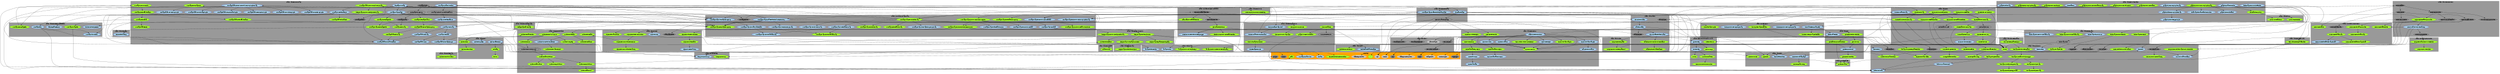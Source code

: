digraph "dot_FromArray" {	graph [		clusterrank="true"		size="31.2500,31.2500"	];		subgraph "pf" {		node [];			n67 [label="_GetGraphProperty" URL="_GetGraphProperty%2Cpf%2Cstack+%22libOPN_Overlay%22%2C1"];		n239 [label="dot_CheckResult" URL="dot_CheckResult%2Cpf%2Cstack+%22libOPN_GraphViz%22%2C1"];	}		subgraph "pc" {		node [];			n145 [label="_AddHeaderStuff" URL="_AddHeaderStuff%2Cpc%2Cstack+%22lib_Dot%22%2C1"];		n5 [label="_ResizeStackToImage" URL="_ResizeStackToImage%2Cpc%2Cstack+%22libOPN_Display%22%2C1"];		n242 [label="outline_ToXMLRecurse" URL="outline_ToXMLRecurse%2Cpc%2Cstack+%22libOPN_Outline%22%2C1"];		n268 [label="linkArray_Add" URL="linkArray_Add%2Cpc%2Cstack+%22lib_LinkArray%22%2C1"];		n261 [label="overlay_SetAndStoreFileRelative" URL="overlay_SetAndStoreFileRelative%2Cpc%2Cstack+%22libOPN_Overlay%22%2C1"];		n113 [label="_AddGraphSize" URL="_AddGraphSize%2Cpc%2Cstack+%22lib_Dot%22%2C1"];	}		subgraph "s" {		node [fillcolor="grey", style="filled", color="white"];			n7 [label="backing_Visible" URL="backing_Visible%2Cs%2CMissing%2C1"];		n6 [label="background_Colour" URL="background_Colour%2Cs%2CMissing%2C1"];		n10 [label="uOPN" URL="uOPN%2Cs%2CMissing%2C1"];		n8 [label="image_File" URL="image_File%2Cs%2CMissing%2C1"];		n123 [label="rect" URL="rect%2Cs%2CMissing%2C1"];		n252 [label="card_Margin" URL="card_Margin%2Cs%2Cstack+%22lib_View%22%2C1"];		n9 [label="resize_Style" URL="resize_Style%2Cs%2CMissing%2C1"];	}		subgraph "g" {		node [fillcolor="grey50", style="filled", color="white"];			n122 [label="rect" URL="rect%2Cg%2CMissing%2C1"];		n234 [label="uRIP" URL="uRIP%2Cg%2CMissing%2C1"];		n149 [label="menu_DataArray" URL="menu_DataArray%2Cg%2Cstack+%22model_ScriptMenu%22%2C1"];		n207 [label="card_Object" URL="card_Object%2Cg%2Cstack+%22lib_Stack%22%2C1"];		n108 [label="menu_SubStackCard" URL="menu_SubStackCard%2Cg%2Cstack+%22lib_MenuButton%22%2C1"];		n240 [label="menu_ScriptTitles" URL="menu_ScriptTitles%2Cg%2Cstack+%22lib_MenuButton%22%2C1"];		n106 [label="burnt_MenuController" URL="burnt_MenuController%2Cg%2Cstack+%22lib_MenuButton%22%2C1"];		n66 [label="overlay_Style" URL="overlay_Style%2Cg%2Cstack+%22libOPN_Overlay%22%2C1"];		n105 [label="menu_Controller" URL="menu_Controller%2Cg%2Cstack+%22lib_MenuButton%22%2C1"];		n112 [label="uOPN" URL="uOPN%2Cg%2CMissing%2C1"];		n42 [label="object_MetaDataFolder" URL="object_MetaDataFolder%2Cg%2Cstack+%22model_ObjectMetadata%22%2C1"];		n198 [label="formatted_Width" URL="formatted_Width%2Cg%2Cstack+%22lib_View%22%2C1"];		n264 [label="dgProps" URL="dgProps%2Cg%2CMissing%2C1"];		n82 [label="props" URL="props%2Cg%2CMissing%2C1"];		n12 [label="textStack_Folder" URL="textStack_Folder%2Cg%2Cstack+%22model_ObjectMetadata%22%2C1"];		n158 [label="stack_SubName" URL="stack_SubName%2Cg%2Cstack+%22lib_Common%22%2C1"];		n192 [label="stack_Name" URL="stack_Name%2Cg%2Cstack+%22lib_Common%22%2C1"];		n212 [label="overlay_Array" URL="overlay_Array%2Cg%2Cstack+%22libOPN_Overlay%22%2C1"];		n187 [label="menu_Table" URL="menu_Table%2Cg%2Cstack+%22lib_MenuButton%22%2C1"];		n245 [label="stack_Object" URL="stack_Object%2Cg%2Cstack+%22lib_Stack%22%2C1"];		n148 [label="menu_Title" URL="menu_Title%2Cg%2Cstack+%22lib_MenuButton%22%2C1"];		n197 [label="formatted_Height" URL="formatted_Height%2Cg%2Cstack+%22lib_View%22%2C1"];		n17 [label="stack_Object" URL="stack_Object%2Cg%2Cstack+%22lib_Common%22%2C1"];		n129 [label="view_Object" URL="view_Object%2Cg%2Cstack+%22lib_View%22%2C1"];		n233 [label="view_AboveTarget" URL="view_AboveTarget%2Cg%2Cstack+%22lib_View%22%2C1"];		n201 [label="view_Name" URL="view_Name%2Cg%2Cstack+%22lib_Common%22%2C1"];		n142 [label="view_Hierarchy" URL="view_Hierarchy%2Cg%2Cstack+%22lib_Common%22%2C1"];		n13 [label="mainstack_File" URL="mainstack_File%2Cg%2Cstack+%22lib_Object%22%2C1"];		n150 [label="menu_DefaultTitle" URL="menu_DefaultTitle%2Cg%2Cstack+%22lib_MenuButton%22%2C1"];		n16 [label="rugged_ID" URL="rugged_ID%2Cg%2Cstack+%22lib_Common%22%2C1"];		n111 [label="overlay_Name" URL="overlay_Name%2Cg%2Cstack+%22libOPN_Overlay%22%2C1"];		n128 [label="menu_BurntTitle" URL="menu_BurntTitle%2Cg%2Cstack+%22lib_MenuButton%22%2C1"];		n41 [label="overlay_Folder" URL="overlay_Folder%2Cg%2Cstack+%22model_OverlayArray%22%2C1"];	}		subgraph "c" {		node [fillcolor="LightBlue", style="filled", color="Blue"];			n279 [label="overlayData_SetMissingStyle" URL="overlayData_SetMissingStyle%2Cc%2Cstack+%22libOPN_Overlay%22%2C1"];		n251 [label="view_CreateHiddenStack" URL="view_CreateHiddenStack%2Cc%2Cstack+%22lib_Stack%22%2C1"];		n47 [label="linkArray_RemoveSelfLinks" URL="linkArray_RemoveSelfLinks%2Cc%2Cstack+%22lib_FedwikiGraph%22%2C1"];		n195 [label="margin_Normalize" URL="margin_Normalize%2Cc%2Cstack+%22lib_Geometry%22%2C1"];		n263 [label="stack_Create" URL="stack_Create%2Cc%2Cstack+%22lib_Stack%22%2C1"];		n81 [label="overlayArray_SetGraphProperty" URL="overlayArray_SetGraphProperty%2Cc%2Cstack+%22model_OverlayArray%22%2C1"];		n15 [label="menu_SetTitleTableArrayGlobal" URL="menu_SetTitleTableArrayGlobal%2Cc%2Cstack+%22model_ScriptMenu%22%2C1"];		n65 [label="folder_Format" URL="folder_Format%2Cc%2Cstack+%22lib_Common%22%2C1"];		n228 [label="overlayArray_SetData" URL="overlayArray_SetData%2Cc%2Cstack+%22model_OverlayArray%22%2C1"];		n216 [label="overlay_CreateDotFiles" URL="overlay_CreateDotFiles%2Cc%2Cstack+%22libOPN_Overlay%22%2C1"];		n37 [label="linkArray_DeconstructDataArray" URL="linkArray_DeconstructDataArray%2Cc%2Cstack+%22lib_LinkArray%22%2C1"];		n125 [label="rect_SetWidth" URL="rect_SetWidth%2Cc%2Cstack+%22lib_Geometry%22%2C1"];		n210 [label="menu_SearchViewHierarchy" URL="menu_SearchViewHierarchy%2Cc%2Cstack+%22lib_MenuButton%22%2C1"];		n88 [label="graph_AddToGroupStyleArray" URL="graph_AddToGroupStyleArray%2Cc%2Cstack+%22lib_FedwikiGraph%22%2C1"];		n31 [label="view_NormalizeName" URL="view_NormalizeName%2Cc%2Cstack+%22lib_Common%22%2C1"];		n277 [label="overlayData_SetGetPropStyle" URL="overlayData_SetGetPropStyle%2Cc%2Cstack+%22libOPN_Overlay%22%2C1"];		n172 [label="overlay_Files" URL="overlay_Files%2Cc%2Cstack+%22libOPN_TextStackFiles%22%2C1"];		n248 [label="dot_ConvertToInches" URL="dot_ConvertToInches%2Cc%2Cstack+%22lib_Dot%22%2C1"];		n58 [label="dot_SaveTemporaryFile" URL="dot_SaveTemporaryFile%2Cc%2Cstack+%22model_Dot%22%2C1"];		n289 [label="rect_Translate" URL="rect_Translate%2Cc%2Cstack+%22lib_Geometry%22%2C1"];		n77 [label="overlayArray_Graph" URL="overlayArray_Graph%2Cc%2Cstack+%22libOPN_Overlay%22%2C1"];		n294 [label="dot_Flatten" URL="dot_Flatten%2Cc%2Cstack+%22lib_FedwikiGraph%22%2C1"];		n230 [label="overlayData_ConstructAndSetGroupStyleArray" URL="overlayData_ConstructAndSetGroupStyleArray%2Cc%2Cstack+%22libOPN_Overlay%22%2C1"];		n68 [label="rect_SetHeight" URL="rect_SetHeight%2Cc%2Cstack+%22lib_Geometry%22%2C1"];		n164 [label="text_AddTrailing" URL="text_AddTrailing%2Cc%2Cstack+%22lib_Sitemap%22%2C1"];		n11 [label="view_CloneStack" URL="view_CloneStack%2Cc%2Cstack+%22lib_Stack%22%2C1"];		n140 [label="line_AddToIndex" URL="line_AddToIndex%2Cc%2Cstack+%22lib_Text%22%2C1"];		n127 [label="rect_SubtractMargins" URL="rect_SubtractMargins%2Cc%2Cstack+%22lib_Geometry%22%2C1"];		n280 [label="overlayData_SetSetPropStyle" URL="overlayData_SetSetPropStyle%2Cc%2Cstack+%22libOPN_Overlay%22%2C1"];		n118 [label="overlay_ShortFiles" URL="overlay_ShortFiles%2Cc%2Cstack+%22libOPN_TextStackFiles%22%2C1"];		n154 [label="osx_Notify" URL="osx_Notify%2Cc%2Cstack+%22Rescue+Livecode+World%22%2C1"];		n84 [label="dot_DeconstructPropertyArray" URL="dot_DeconstructPropertyArray%2Cc%2Cstack+%22model_Dot%22%2C1"];		n278 [label="overlayData_SetMessageStyle" URL="overlayData_SetMessageStyle%2Cc%2Cstack+%22libOPN_Overlay%22%2C1"];		n48 [label="line_Delete" URL="line_Delete%2Cc%2Cstack+%22lib_Common%22%2C1"];		n71 [label="outline_SetChildrenOffsets" URL="outline_SetChildrenOffsets%2Cc%2Cstack+%22libOPN_Outline%22%2C1"];		n237 [label="graph_LinkArray" URL="graph_LinkArray%2Cc%2Cstack+%22lib_FedwikiGraph%22%2C1"];		n176 [label="overlayArray_CreateFilesAndSetGeometry" URL="overlayArray_CreateFilesAndSetGeometry%2Cc%2Cstack+%22model_OverlayArray%22%2C1"];		n204 [label="array_AddToIndex" URL="array_AddToIndex%2Cc%2Cstack+%22lib_Array%22%2C1"];		n167 [label="rect_AddVector" URL="rect_AddVector%2Cc%2Cstack+%22lib_Geometry%22%2C1"];		n117 [label="file_ReplaceHome" URL="file_ReplaceHome%2Cc%2Cstack+%22libOPN_TextStackFiles%22%2C1"];		n229 [label="overlayArray_SetGraphPropertyArray" URL="overlayArray_SetGraphPropertyArray%2Cc%2Cstack+%22model_OverlayArray%22%2C1"];		n53 [label="hkey_Deconstruct" URL="hkey_Deconstruct%2Cc%2Cstack+%22model_Hkey%22%2C1"];		n178 [label="overlayArray_SetMainStackHash" URL="overlayArray_SetMainStackHash%2Cc%2Cstack+%22model_OverlayArray%22%2C1"];		n139 [label="dot_ConstructPropertyArray" URL="dot_ConstructPropertyArray%2Cc%2Cstack+%22model_Dot%22%2C1"];		n36 [label="overlayArray_DeconstructData" URL="overlayArray_DeconstructData%2Cc%2Cstack+%22model_OverlayArray%22%2C1"];		n227 [label="overlayArray_SetClusterArray" URL="overlayArray_SetClusterArray%2Cc%2Cstack+%22model_OverlayArray%22%2C1"];		n124 [label="rect_Normalize" URL="rect_Normalize%2Cc%2Cstack+%22lib_Geometry%22%2C1"];		n89 [label="linkarray_ExtractRandomNodes" URL="linkarray_ExtractRandomNodes%2Cc%2Cstack+%22lib_FedwikiGraph%22%2C1"];		n173 [label="overlayArray_CreateAndDisplayGraph" URL="overlayArray_CreateAndDisplayGraph%2Cc%2Cstack+%22libOPN_Display%22%2C1"];		n219 [label="overlayArray_SetGeometryArray" URL="overlayArray_SetGeometryArray%2Cc%2Cstack+%22model_OverlayArray%22%2C1"];		n194 [label="dot_NormalizeDotCommand" URL="dot_NormalizeDotCommand%2Cc%2Cstack+%22libOPN_GraphViz%22%2C1"];		n130 [label="overlayData_NormalizeName" URL="overlayData_NormalizeName%2Cc%2Cstack+%22libOPN_Overlay%22%2C1"];		n293 [label="linkArray_IdConstruct" URL="linkArray_IdConstruct%2Cc%2Cstack+%22lib_LinkArray%22%2C1"];		n69 [label="shell_BashParamEscape" URL="shell_BashParamEscape%2Cc%2Cstack+%22lib_Shell%22%2C1"];		n95 [label="overlayData_SetGraphProps" URL="overlayData_SetGraphProps%2Cc%2Cstack+%22libOPN_Overlay%22%2C1"];		n57 [label="graph_SetGroupStyleArray" URL="graph_SetGroupStyleArray%2Cc%2Cstack+%22lib_FedwikiGraph%22%2C1"];		n275 [label="overlayData_SetCommandStyle" URL="overlayData_SetCommandStyle%2Cc%2Cstack+%22libOPN_Overlay%22%2C1"];		n1 [label="git_ExecuteShell" URL="git_ExecuteShell%2Cc%2Cstack+%22lib_Git%22%2C1"];		n60 [label="file_CreateText" URL="file_CreateText%2Cc%2Cstack+%22lib_Git%22%2C1"];		n120 [label="stack_SetDimensions" URL="stack_SetDimensions%2Cc%2Cstack+%22lib_Geometry%22%2C1"];		n99 [label="overlay_SetData" URL="overlay_SetData%2Cc%2Cstack+%22libOPN_Overlay%22%2C1"];		n19 [label="text_InsertParagraph" URL="text_InsertParagraph%2Cc%2Cstack+%22lib_Text%22%2C1"];		n132 [label="dot_EscapeQuotes" URL="dot_EscapeQuotes%2Cc%2Cstack+%22libOPN_GraphViz%22%2C1"];		n177 [label="overlay_SetArray" URL="overlay_SetArray%2Cc%2Cstack+%22libOPN_Overlay%22%2C1"];		n265 [label="checkout_SetFolderAndRepotype" URL="checkout_SetFolderAndRepotype%2Cc%2Cstack+%22model_ObjectMetadata%22%2C1"];		n179 [label="overlayData_SetArray" URL="overlayData_SetArray%2Cc%2Cstack+%22libOPN_Overlay%22%2C1"];		n185 [label="array_Union" URL="array_Union%2Cc%2Cstack+%22lib_Array%22%2C1"];		n96 [label="overlayArray_SetHeaderArray" URL="overlayArray_SetHeaderArray%2Cc%2Cstack+%22model_OverlayArray%22%2C1"];		n79 [label="overlay_CreateView" URL="overlay_CreateView%2Cc%2CMissing%2C1"];		n276 [label="overlayData_SetFunctionStyle" URL="overlayData_SetFunctionStyle%2Cc%2Cstack+%22libOPN_Overlay%22%2C1"];		n153 [label="opn_Notify" URL="opn_Notify%2Cc%2Cstack+%22Rescue+Livecode+World%22%2C1"];		n46 [label="xml_TidySpace" URL="xml_TidySpace%2Cc%2Cstack+%22lib_XML%22%2C1"];		n62 [label="object_SetHierarchy" URL="object_SetHierarchy%2Cc%2Cstack+%22lib_Object%22%2C1"];		n262 [label="overlay_SetFileRelative" URL="overlay_SetFileRelative%2Cc%2Cstack+%22libOPN_Overlay%22%2C1"];		n64 [label="folder_CreateNested" URL="folder_CreateNested%2Cc%2Cstack+%22lib_Common%22%2C1"];		n116 [label="overlay_SetFileNames" URL="overlay_SetFileNames%2Cc%2Cstack+%22libOPN_Overlay%22%2C1"];		n193 [label="dot_DoImageMapShell" URL="dot_DoImageMapShell%2Cc%2Cstack+%22libOPN_GraphViz%22%2C1"];		n38 [label="graph_SetNodeLabel" URL="graph_SetNodeLabel%2Cc%2Cstack+%22lib_FedwikiGraph%22%2C1"];		n225 [label="dot_NormalizeArray" URL="dot_NormalizeArray%2Cc%2Cstack+%22lib_Dot%22%2C1"];		n4 [label="display_Image" URL="display_Image%2Cc%2Cstack+%22libOPN_Display%22%2C1"];		n169 [label="folder_AddObjectBit" URL="folder_AddObjectBit%2Cc%2Cstack+%22libOPN_TextStackFiles%22%2C1"];		n223 [label="overlayArray_DeconstructGroupStyleArray" URL="overlayArray_DeconstructGroupStyleArray%2Cc%2Cstack+%22model_OverlayArray%22%2C1"];		n98 [label="overlayArray_SetMetadataArray" URL="overlayArray_SetMetadataArray%2Cc%2Cstack+%22model_OverlayArray%22%2C1"];		n174 [label="display_Overlay" URL="display_Overlay%2Cc%2Cstack+%22libOPN_Overlay%22%2C1"];		n202 [label="xml_CreateTree" URL="xml_CreateTree%2Cc%2Cstack+%22lib_XML%22%2C1"];		n165 [label="graph_SetNodeTypeStyle" URL="graph_SetNodeTypeStyle%2Cc%2Cstack+%22lib_FedwikiGraph%22%2C1"];		n141 [label="line_Add" URL="line_Add%2Cc%2Cstack+%22lib_Common%22%2C1"];		n214 [label="extract" URL="extract%2Cc%2CMissing%2C1"];		n100 [label="overlayData_Store" URL="overlayData_Store%2Cc%2Cstack+%22libOPN_Overlay%22%2C1"];		n283 [label="line_Insert" URL="line_Insert%2Cc%2Cstack+%22lib_Common%22%2C1"];		n273 [label="graph_CreateDotFiles" URL="graph_CreateDotFiles%2Cc%2Cstack+%22lib_FedwikiGraph%22%2C1"];		n184 [label="overlayArray_AddDefaultUnion" URL="overlayArray_AddDefaultUnion%2Cc%2Cstack+%22model_OverlayArray%22%2C1"];		n300 [label="loc_SetTranslationVector" URL="loc_SetTranslationVector%2Cc%2Cstack+%22lib_Geometry%22%2C1"];		n147 [label="overlayArray_DeconstructMetadata" URL="overlayArray_DeconstructMetadata%2Cc%2Cstack+%22model_OverlayArray%22%2C1"];		n78 [label="object_GoTo" URL="object_GoTo%2Cc%2Cstack+%22lib_Object%22%2C1"];	}		subgraph "f" {		node [fillcolor="GreenYellow", style="filled", color="Green4"];			n182 [label="outline_PathOffset" URL="outline_PathOffset%2Cf%2Cstack+%22libOPN_Outline%22%2C1"];		n134 [label="overlayArray_ConstructClusterSection" URL="overlayArray_ConstructClusterSection%2Cf%2Cstack+%22model_OverlayArray%22%2C1"];		n63 [label="library_PluginFolder" URL="library_PluginFolder%2Cf%2Cstack+%22lib_Common%22%2C1"];		n218 [label="overlayArray_GetLinkArray" URL="overlayArray_GetLinkArray%2Cf%2Cstack+%22model_OverlayArray%22%2C1"];		n298 [label="overlayArray_GetHeaderProperty" URL="overlayArray_GetHeaderProperty%2Cf%2Cstack+%22model_OverlayArray%22%2C1"];		n72 [label="outline_NextSameLevel" URL="outline_NextSameLevel%2Cf%2Cstack+%22libOPN_Outline%22%2C1"];		n171 [label="view_GetTemplateObject" URL="view_GetTemplateObject%2Cf%2Cstack+%22lib_ViewTemplate%22%2C1"];		n20 [label="text_RepeatString" URL="text_RepeatString%2Cf%2Cstack+%22lib_Text%22%2C1"];		n160 [label="outline_LinePath" URL="outline_LinePath%2Cf%2Cstack+%22libOPN_Outline%22%2C1"];		n188 [label="menu_GetTable" URL="menu_GetTable%2Cf%2Cstack+%22model_ScriptMenu%22%2C1"];		n292 [label="linkArray_ConstructDataArray" URL="linkArray_ConstructDataArray%2Cf%2Cstack+%22lib_LinkArray%22%2C1"];		n74 [label="math_IsOdd" URL="math_IsOdd%2Cf%2Cstack+%22libOPN_Data%22%2C1"];		n232 [label="xml_TreeNodeOutline" URL="xml_TreeNodeOutline%2Cf%2Cstack+%22lib_XmlExtras%22%2C1"];		n50 [label="hArray_GetUripArray" URL="hArray_GetUripArray%2Cf%2Cstack+%22lib_Common%22%2C1"];		n138 [label="graph_ConstructDotHeaderArray" URL="graph_ConstructDotHeaderArray%2Cf%2Cstack+%22lib_FedwikiGraph%22%2C1"];		n97 [label="overlayArray_GetMetadataArray" URL="overlayArray_GetMetadataArray%2Cf%2Cstack+%22model_OverlayArray%22%2C1"];		n226 [label="overlay_GetDefaultArray" URL="overlay_GetDefaultArray%2Cf%2Cstack+%22model_OverlayArray%22%2C1"];		n238 [label="fedwiki_GetBigDataFolder" URL="fedwiki_GetBigDataFolder%2Cf%2Cstack+%22libOPN_FedWiki%22%2C1"];		n181 [label="outline_GetChildren" URL="outline_GetChildren%2Cf%2Cstack+%22libOPN_Outline%22%2C1"];		n151 [label="rev_GetPluginFolder" URL="rev_GetPluginFolder%2Cf%2Cstack+%22lib_Common%22%2C1"];		n168 [label="mainstack_MetadataFolder" URL="mainstack_MetadataFolder%2Cf%2Cstack+%22model_ObjectMetadata%22%2C1"];		n25 [label="outline_ToXmlStructure" URL="outline_ToXmlStructure%2Cf%2Cstack+%22libOPN_Outline%22%2C1"];		n260 [label="hKey_Construct" URL="hKey_Construct%2Cf%2Cstack+%22model_Hkey%22%2C1"];		n256 [label="text_RepeatString" URL="text_RepeatString%2Cf%2Cstack+%22lib_Common%22%2C1"];		n157 [label="colour_RgbToHex" URL="colour_RgbToHex%2Cf%2Cstack+%22lib_Colour%22%2C1"];		n3 [label="shell_ExecuteAtRoot" URL="shell_ExecuteAtRoot%2Cf%2Cstack+%22lib_Shell%22%2C1"];		n209 [label="menu_GetTableTitles" URL="menu_GetTableTitles%2Cf%2Cstack+%22model_ScriptMenu%22%2C1"];		n162 [label="char" URL="char%2Cf%2CMissing%2C1"];		n114 [label="dot_GraphInchSize" URL="dot_GraphInchSize%2Cf%2Cstack+%22lib_Dot%22%2C1"];		n266 [label="fossil_FindCheckoutFolder" URL="fossil_FindCheckoutFolder%2Cf%2CMissing%2C1"];		n191 [label="outline_LineOffset" URL="outline_LineOffset%2Cf%2Cstack+%22lib_GraphVizTools%22%2C1"];		n258 [label="outline_ToPathIndex" URL="outline_ToPathIndex%2Cf%2Cstack+%22libOPN_Outline%22%2C1"];		n286 [label="script_MenuTitleArrayFromSuiteTitles" URL="script_MenuTitleArrayFromSuiteTitles%2Cf%2Cstack+%22lib_Common%22%2C1"];		n203 [label="graph_ConstructHeader" URL="graph_ConstructHeader%2Cf%2Cstack+%22lib_FedwikiGraph%22%2C1"];		n29 [label="hArray_GetViewTemplate" URL="hArray_GetViewTemplate%2Cf%2Cstack+%22lib_Common%22%2C1"];		n213 [label="overlay_GetArray" URL="overlay_GetArray%2Cf%2Cstack+%22libOPN_Overlay%22%2C1"];		n244 [label="menu_ConstuctMenuItemHkey" URL="menu_ConstuctMenuItemHkey%2Cf%2Cstack+%22libOPN_MVC%22%2C1"];		n103 [label="script_ConstructTemplateUrl" URL="script_ConstructTemplateUrl%2Cf%2Cstack+%22lib_Script%22%2C1"];		n34 [label="menu_GetDataArray" URL="menu_GetDataArray%2Cf%2Cstack+%22model_ScriptMenu%22%2C1"];		n54 [label="overlayData_GetGraphProperty" URL="overlayData_GetGraphProperty%2Cf%2Cstack+%22libOPN_Overlay%22%2C1"];		n272 [label="loc_TranslationVector" URL="loc_TranslationVector%2Cf%2Cstack+%22lib_Geometry%22%2C1"];		n90 [label="git_GetCheckoutFolder" URL="git_GetCheckoutFolder%2Cf%2Cstack+%22lib_Git%22%2C1"];		n221 [label="kwote" URL="kwote%2Cf%2Cstack+%22Rescue+Livecode+World%22%2C1"];		n26 [label="rect_GetFitInside" URL="rect_GetFitInside%2Cf%2Cstack+%22lib_Geometry%22%2C1"];		n146 [label="dot_HeaderFromArrays" URL="dot_HeaderFromArrays%2Cf%2Cstack+%22lib_Dot%22%2C1"];		n121 [label="loc_WithinWhichScreenRect" URL="loc_WithinWhichScreenRect%2Cf%2Cstack+%22lib_Geometry%22%2C1"];		n135 [label="dot_ConstructCluster" URL="dot_ConstructCluster%2Cf%2Cstack+%22libOPN_GraphViz%22%2C1"];		n297 [label="overlayData_Fetch" URL="overlayData_Fetch%2Cf%2Cstack+%22libOPN_Overlay%22%2C1"];		n196 [label=">" URL="%3E%2Cf%2CMissing%2C1"];		n14 [label="textStack_FindRoot" URL="textStack_FindRoot%2Cf%2Cstack+%22model_ObjectMetadata%22%2C1"];		n291 [label="folder_Above" URL="folder_Above%2Cf%2Cstack+%22Rescue+Livecode+World%22%2C1"];		n241 [label="script_ExtractMenuSuiteTitles" URL="script_ExtractMenuSuiteTitles%2Cf%2Cstack+%22model_ScriptSuite%22%2C1"];		n285 [label="script_GetSuiteTitles" URL="script_GetSuiteTitles%2Cf%2Cstack+%22model_ScriptSuite%22%2C1"];		n271 [label="text_TokenOffset" URL="text_TokenOffset%2Cf%2Cstack+%22lib_Common%22%2C1"];		n101 [label="graphViz_GetShellPath" URL="graphViz_GetShellPath%2Cf%2Cstack+%22libOPN_GraphViz%22%2C1"];		n144 [label="dot_HeaderFromArray" URL="dot_HeaderFromArray%2Cf%2Cstack+%22lib_Dot%22%2C1"];		n180 [label="outline_PathChildren" URL="outline_PathChildren%2Cf%2Cstack+%22libOPN_Outline%22%2C1"];		n253 [label="opn_Ask" URL="opn_Ask%2Cf%2Cstack+%22lib_Text%22%2C1"];		n136 [label="overlayArray_ConstructFlatSubCluster" URL="overlayArray_ConstructFlatSubCluster%2Cf%2Cstack+%22model_OverlayArray%22%2C1"];		n152 [label="rev_ApplicationFolder" URL="rev_ApplicationFolder%2Cf%2Cstack+%22lib_Common%22%2C1"];		n45 [label="xml_Nodes" URL="xml_Nodes%2Cf%2Cstack+%22lib_XML%22%2C1"];		n30 [label="hArray_GetNamedObjectType" URL="hArray_GetNamedObjectType%2Cf%2Cstack+%22lib_Common%22%2C1"];		n22 [label="hKeyArray_ConstructObjectIdArray" URL="hKeyArray_ConstructObjectIdArray%2Cf%2Cstack+%22lib_GraphVizTools%22%2C1"];		n87 [label="dot_RandomColour" URL="dot_RandomColour%2Cf%2Cstack+%22lib_FedwikiGraph%22%2C1"];		n249 [label="dot_ConstructSubgraph" URL="dot_ConstructSubgraph%2Cf%2Cstack+%22libOPN_GraphViz%22%2C1"];		n255 [label="outline_IncreaseIndent" URL="outline_IncreaseIndent%2Cf%2Cstack+%22lib_Common%22%2C1"];		n206 [label="overlay_ArrayFile" URL="overlay_ArrayFile%2Cf%2Cstack+%22libOPN_TextStackFiles%22%2C1"];		n161 [label="outline_TabLevel" URL="outline_TabLevel%2Cf%2Cstack+%22libOPN_Outline%22%2C1"];		n76 [label="hArray_GetObjectTypeData" URL="hArray_GetObjectTypeData%2Cf%2Cstack+%22lib_Common%22%2C1"];		n175 [label="dot_AllGraphStyles" URL="dot_AllGraphStyles%2Cf%2Cstack+%22model_Dot%22%2C1"];		n115 [label="dot_RectFromSize" URL="dot_RectFromSize%2Cf%2Cstack+%22lib_Dot%22%2C1"];		n267 [label="checkout_ConstructDefaultFolder" URL="checkout_ConstructDefaultFolder%2Cf%2Cstack+%22model_ObjectMetadata%22%2C1"];		n243 [label="menu_GetGlobalArray" URL="menu_GetGlobalArray%2Cf%2Cstack+%22model_ScriptMenu%22%2C1"];		n104 [label="library_ScriptTemplateFolder" URL="library_ScriptTemplateFolder%2Cf%2Cstack+%22lib_Common%22%2C1"];		n39 [label="object_IndexFromOutline" URL="object_IndexFromOutline%2Cf%2Cstack+%22lib_Object%22%2C1"];		n51 [label="hArray_GetObjectArray" URL="hArray_GetObjectArray%2Cf%2Cstack+%22lib_Common%22%2C1"];		n287 [label="dot_FromArray" URL="dot_FromArray%2Cf%2Cstack+%22lib_Dot%22%2C1"];		n200 [label="menu_TitleFromViewName" URL="menu_TitleFromViewName%2Cf%2Cstack+%22lib_Common%22%2C1"];		n224 [label="overlayArray_FromLinkArray" URL="overlayArray_FromLinkArray%2Cf%2Cstack+%22model_OverlayArray%22%2C1"];		n143 [label="view_ConstructHierarchy" URL="view_ConstructHierarchy%2Cf%2Cstack+%22lib_Common%22%2C1"];		n102 [label="pref_GetValue" URL="pref_GetValue%2Cf%2Cstack+%22model_Prefs%22%2C1"];		n33 [label="kwote" URL="kwote%2Cf%2Cstack+%22lib_XML%22%2C1"];		n281 [label="overlay_GetDefaultName" URL="overlay_GetDefaultName%2Cf%2Cstack+%22libOPN_Overlay%22%2C1"];		n93 [label="graph_ConstructDefSection" URL="graph_ConstructDefSection%2Cf%2Cstack+%22lib_FedwikiGraph%22%2C1"];		n222 [label="version_IsEarlier" URL="version_IsEarlier%2Cf%2Cstack+%22Rescue+Livecode+World%22%2C1"];		n43 [label="outline_Simplify" URL="outline_Simplify%2Cf%2Cstack+%22libOPN_Outline%22%2C1"];		n27 [label="rect_GetCentre" URL="rect_GetCentre%2Cf%2Cstack+%22lib_Geometry%22%2C1"];		n199 [label="rect_LocWidthHeight" URL="rect_LocWidthHeight%2Cf%2Cstack+%22lib_Geometry%22%2C1"];		n119 [label="overlayData_ListNames" URL="overlayData_ListNames%2Cf%2Cstack+%22libOPN_Overlay%22%2C1"];		n250 [label="outline_AddPath" URL="outline_AddPath%2Cf%2Cstack+%22libOPN_Outline%22%2C1"];		n155 [label="text_Merge" URL="text_Merge%2Cf%2Cstack+%22Rescue+Livecode+World%22%2C1"];		n85 [label="kwote" URL="kwote%2Cf%2Cstack+%22lib_Common%22%2C1"];		n21 [label="overlayArray_DotNestedObjectClusters" URL="overlayArray_DotNestedObjectClusters%2Cf%2Cstack+%22model_OverlayArray%22%2C1"];		n49 [label="linkArray_IsNested" URL="linkArray_IsNested%2Cf%2Cstack+%22lib_LinkArray%22%2C1"];		n296 [label="dot_DefSectionFromArray" URL="dot_DefSectionFromArray%2Cf%2Cstack+%22lib_Dot%22%2C1"];		n70 [label="text_IsQuoted" URL="text_IsQuoted%2Cf%2Cstack+%22lib_Text%22%2C1"];		n236 [label="overlay_ConstructFile" URL="overlay_ConstructFile%2Cf%2Cstack+%22libOPN_Overlay%22%2C1"];		n205 [label="graph_ConstructCluster" URL="graph_ConstructCluster%2Cf%2Cstack+%22lib_FedwikiGraph%22%2C1"];		n83 [label="dot_ConstructHeaderBase" URL="dot_ConstructHeaderBase%2Cf%2Cstack+%22lib_Dot%22%2C1"];		n166 [label="rect_TranslateByVector" URL="rect_TranslateByVector%2Cf%2Cstack+%22lib_Geometry%22%2C1"];		n215 [label="imagemap_ParseMap" URL="imagemap_ParseMap%2Cf%2Cstack+%22libOPN_ImageMap%22%2C1"];		n110 [label="hKeyArray_ConstructObjectIDArray" URL="hKeyArray_ConstructObjectIDArray%2Cf%2Cstack+%22libOPN_Overlay%22%2C1"];		n290 [label="stack_ClonedStackNames" URL="stack_ClonedStackNames%2Cf%2Cstack+%22lib_Stack%22%2C1"];		n246 [label="object_ExtractStack" URL="object_ExtractStack%2Cf%2Cstack+%22lib_Object%22%2C1"];		n52 [label="hKeyArray_NodeIdsInObject" URL="hKeyArray_NodeIdsInObject%2Cf%2Cstack+%22lib_HkeyArray%22%2C1"];		n282 [label="overlay_GetData" URL="overlay_GetData%2Cf%2Cstack+%22libOPN_Overlay%22%2C1"];		n270 [label="overlayData_GetDefaultName" URL="overlayData_GetDefaultName%2Cf%2Cstack+%22libOPN_Overlay%22%2C1"];		n40 [label="object_FromOutlineLineNum" URL="object_FromOutlineLineNum%2Cf%2Cstack+%22lib_Object%22%2C1"];		n35 [label="menu_GetTitleTableArrayGlobal" URL="menu_GetTitleTableArrayGlobal%2Cf%2Cstack+%22model_ScriptMenu%22%2C1"];		n220 [label="script_GetTemplate" URL="script_GetTemplate%2Cf%2Cstack+%22lib_Script%22%2C1"];		n183 [label="outline_TopChildren" URL="outline_TopChildren%2Cf%2Cstack+%22libOPN_Outline%22%2C1"];		n137 [label="dot_ConstructDefaultDefLine" URL="dot_ConstructDefaultDefLine%2Cf%2Cstack+%22lib_Dot%22%2C1"];		n299 [label="graph_GetGroupStyleArray" URL="graph_GetGroupStyleArray%2Cf%2Cstack+%22lib_FedwikiGraph%22%2C1"];		n73 [label="hKeyArray_SubGraphContents" URL="hKeyArray_SubGraphContents%2Cf%2Cstack+%22lib_GraphVizTools%22%2C1"];		n235 [label="overlay_GetCmapFile" URL="overlay_GetCmapFile%2Cf%2Cstack+%22libOPN_TextStackFiles%22%2C1"];		n170 [label="dot_BboxSize" URL="dot_BboxSize%2Cf%2Cstack+%22lib_Dot%22%2C1"];		n23 [label="hKeyArray_XmlToClusters" URL="hKeyArray_XmlToClusters%2Cf%2Cstack+%22lib_GraphVizTools%22%2C1"];		n80 [label="overlay_GetImageFile" URL="overlay_GetImageFile%2Cf%2Cstack+%22libOPN_Overlay%22%2C1"];		n189 [label="hKeyArray_ReplaceOpeningTag" URL="hKeyArray_ReplaceOpeningTag%2Cf%2Cstack+%22lib_GraphVizTools%22%2C1"];		n109 [label="overlayData_ConstructClusterArray" URL="overlayData_ConstructClusterArray%2Cf%2Cstack+%22libOPN_Overlay%22%2C1"];		n254 [label="stack_ConstructNewCloneName" URL="stack_ConstructNewCloneName%2Cf%2Cstack+%22lib_Stack%22%2C1"];		n131 [label="dot_SubGraphContents" URL="dot_SubGraphContents%2Cf%2Cstack+%22libOPN_GraphViz%22%2C1"];		n159 [label="object_FromOutlineHierarchy" URL="object_FromOutlineHierarchy%2Cf%2Cstack+%22lib_Object%22%2C1"];		n75 [label="hArray_GetObjectTypeArray" URL="hArray_GetObjectTypeArray%2Cf%2Cstack+%22lib_Common%22%2C1"];		n217 [label="overlay_GetCmapText" URL="overlay_GetCmapText%2Cf%2Cstack+%22libOPN_Overlay%22%2C1"];		n107 [label="menu_GetDefaultController" URL="menu_GetDefaultController%2Cf%2Cstack+%22lib_MenuButton%22%2C1"];		n284 [label="outline_LineParent" URL="outline_LineParent%2Cf%2Cstack+%22libOPN_Outline%22%2C1"];		n94 [label="dot_ConstructDefSection" URL="dot_ConstructDefSection%2Cf%2Cstack+%22lib_Dot%22%2C1"];		n126 [label="rect_SubtractMargin" URL="rect_SubtractMargin%2Cf%2Cstack+%22lib_Geometry%22%2C1"];		n211 [label="linkArray_DotNodeLinks" URL="linkArray_DotNodeLinks%2Cf%2Cstack+%22lib_LinkArray%22%2C1"];		n269 [label="array_ConstructSimpleKeys" URL="array_ConstructSimpleKeys%2Cf%2Cstack+%22lib_Array%22%2C1"];		n186 [label="dot_StyleArrayToParams" URL="dot_StyleArrayToParams%2Cf%2Cstack+%22model_Dot%22%2C1"];		n32 [label="xml_Tag" URL="xml_Tag%2Cf%2Cstack+%22lib_XML%22%2C1"];		n56 [label="overlayData_GetArray" URL="overlayData_GetArray%2Cf%2Cstack+%22libOPN_Overlay%22%2C1"];		n274 [label="dot_TextFromSections" URL="dot_TextFromSections%2Cf%2Cstack+%22lib_Dot%22%2C1"];		n92 [label="git_Version" URL="git_Version%2Cf%2Cstack+%22lib_Git%22%2C1"];		n24 [label="object_OutlineFromIndex" URL="object_OutlineFromIndex%2Cf%2Cstack+%22lib_Object%22%2C1"];		n44 [label="outline_ToXML" URL="outline_ToXML%2Cf%2Cstack+%22libOPN_Outline%22%2C1"];		n257 [label="library_ArrayFolder" URL="library_ArrayFolder%2Cf%2Cstack+%22lib_Common%22%2C1"];		n156 [label="colour_GetRandom" URL="colour_GetRandom%2Cf%2Cstack+%22lib_Colour%22%2C1"];		n2 [label="git_GetRootFolder" URL="git_GetRootFolder%2Cf%2Cstack+%22lib_Git%22%2C1"];		n59 [label="dot_NewTemporaryFilePath" URL="dot_NewTemporaryFilePath%2Cf%2Cstack+%22model_Dot%22%2C1"];		n61 [label="object_OutlinePath" URL="object_OutlinePath%2Cf%2Cstack+%22lib_Object%22%2C1"];		n208 [label="menu_GetGlobalController" URL="menu_GetGlobalController%2Cf%2Cstack+%22model_ScriptMenu%22%2C1"];		n288 [label="overlay_GetGraphValue" URL="overlay_GetGraphValue%2Cf%2Cstack+%22libOPN_Overlay%22%2C1"];		n86 [label="graph_ConstructGroupStyleArray" URL="graph_ConstructGroupStyleArray%2Cf%2Cstack+%22lib_FedwikiGraph%22%2C1"];		n163 [label="overlayArray_GetImageFile" URL="overlayArray_GetImageFile%2Cf%2Cstack+%22libOPN_Overlay%22%2C1"];		n18 [label="object_ExtractStack" URL="object_ExtractStack%2Cf%2Cstack+%22lib_Common%22%2C1"];		n133 [label="dot_ConstructHeader" URL="dot_ConstructHeader%2Cf%2Cstack+%22lib_Dot%22%2C1"];		n295 [label="array_ConstructReverseDictionary" URL="array_ConstructReverseDictionary%2Cf%2Cstack+%22lib_Array%22%2C1"];		n190 [label="outline_DecreaseIndent" URL="outline_DecreaseIndent%2Cf%2Cstack+%22lib_Common%22%2C1"];		n259 [label="_convertVersionToNumber" URL="_convertVersionToNumber%2Cf%2Cstack+%22Rescue+Livecode+World%22%2C1"];		n231 [label="xml_NodeOutline" URL="xml_NodeOutline%2Cf%2Cstack+%22lib_XML%22%2C1"];		n28 [label="rect_SetCentre" URL="rect_SetCentre%2Cf%2Cstack+%22lib_Geometry%22%2C1"];		n247 [label="dot_UnFlatten" URL="dot_UnFlatten%2Cf%2Cstack+%22libOPN_GraphViz%22%2C1"];		n55 [label="overlayArray_GetGraphProperty" URL="overlayArray_GetGraphProperty%2Cf%2Cstack+%22model_OverlayArray%22%2C1"];		n91 [label="git_PathToCommandLine" URL="git_PathToCommandLine%2Cf%2Cstack+%22lib_Git%22%2C1"];	}		subgraph cluster1 {			label="Missing";			style=filled;			color=red;			fillcolor=orange;					n7; n122; n234; n162; n266; n112; n196; n264; n82; n6; n10; n8; n79; n123; n214; n9	}	subgraph cluster2 {			label="stack \"lib_Array\"";			style=filled;			color=grey60;			fillcolor=grey60;					n204; n185; n269; n295	}	subgraph cluster3 {			label="stack \"lib_Colour\"";			style=filled;			color=grey60;			fillcolor=grey60;					n157; n156	}	subgraph cluster4 {			label="stack \"lib_Common\"";			style=filled;			color=grey60;			fillcolor=grey60;					n63; n65; n50; n151; n31; n256; n286; n29; n48; n271; n152; n30; n255; n158; n76; n192; n104; n51; n200; n143; n85; n17; n64; n75; n201; n142; n257; n18; n190; n141; n16; n283	}	subgraph cluster5 {			label="stack \"lib_Dot\"";			style=filled;			color=grey60;			fillcolor=grey60;					n145; n248; n114; n146; n144; n115; n287; n113; n296; n83; n137; n170; n94; n225; n274; n133	}	subgraph cluster6 {			label="stack \"lib_FedwikiGraph\"";			style=filled;			color=grey60;			fillcolor=grey60;					n47; n138; n88; n294; n203; n237; n89; n87; n57; n93; n205; n299; n38; n86; n165; n273	}	subgraph cluster7 {			label="stack \"lib_Geometry\"";			style=filled;			color=grey60;			fillcolor=grey60;					n195; n125; n289; n68; n127; n272; n26; n121; n167; n124; n27; n199; n120; n166; n126; n28; n300	}	subgraph cluster8 {			label="stack \"lib_Git\"";			style=filled;			color=grey60;			fillcolor=grey60;					n90; n1; n60; n92; n2; n91	}	subgraph cluster9 {			label="stack \"lib_GraphVizTools\"";			style=filled;			color=grey60;			fillcolor=grey60;					n191; n22; n73; n23; n189	}	subgraph cluster10 {			label="stack \"lib_HkeyArray\"";			style=filled;			color=grey60;			fillcolor=grey60;					n52	}	subgraph cluster11 {			label="stack \"lib_LinkArray\"";			style=filled;			color=grey60;			fillcolor=grey60;					n292; n37; n268; n293; n49; n211	}	subgraph cluster12 {			label="stack \"lib_MenuButton\"";			style=filled;			color=grey60;			fillcolor=grey60;					n108; n240; n106; n210; n105; n187; n148; n107; n150; n128	}	subgraph cluster13 {			label="stack \"lib_Object\"";			style=filled;			color=grey60;			fillcolor=grey60;					n39; n246; n40; n62; n159; n13; n24; n61; n78	}	subgraph cluster14 {			label="stack \"lib_Script\"";			style=filled;			color=grey60;			fillcolor=grey60;					n103; n220	}	subgraph cluster15 {			label="stack \"lib_Shell\"";			style=filled;			color=grey60;			fillcolor=grey60;					n3; n69	}	subgraph cluster16 {			label="stack \"lib_Sitemap\"";			style=filled;			color=grey60;			fillcolor=grey60;					n164	}	subgraph cluster17 {			label="stack \"lib_Stack\"";			style=filled;			color=grey60;			fillcolor=grey60;					n251; n207; n263; n11; n245; n290; n254	}	subgraph cluster18 {			label="stack \"lib_Text\"";			style=filled;			color=grey60;			fillcolor=grey60;					n20; n140; n253; n19; n70	}	subgraph cluster19 {			label="stack \"lib_View\"";			style=filled;			color=grey60;			fillcolor=grey60;					n198; n197; n129; n252; n233	}	subgraph cluster20 {			label="stack \"lib_ViewTemplate\"";			style=filled;			color=grey60;			fillcolor=grey60;					n171	}	subgraph cluster21 {			label="stack \"lib_XML\"";			style=filled;			color=grey60;			fillcolor=grey60;					n45; n33; n46; n32; n231; n202	}	subgraph cluster22 {			label="stack \"lib_XmlExtras\"";			style=filled;			color=grey60;			fillcolor=grey60;					n232	}	subgraph cluster23 {			label="stack \"libOPN_Data\"";			style=filled;			color=grey60;			fillcolor=grey60;					n74	}	subgraph cluster24 {			label="stack \"libOPN_Display\"";			style=filled;			color=grey60;			fillcolor=grey60;					n5; n173; n4	}	subgraph cluster25 {			label="stack \"libOPN_FedWiki\"";			style=filled;			color=grey60;			fillcolor=grey60;					n238	}	subgraph cluster26 {			label="stack \"libOPN_GraphViz\"";			style=filled;			color=grey60;			fillcolor=grey60;					n135; n101; n194; n249; n132; n131; n193; n239; n247	}	subgraph cluster27 {			label="stack \"libOPN_ImageMap\"";			style=filled;			color=grey60;			fillcolor=grey60;					n215	}	subgraph cluster28 {			label="stack \"libOPN_MVC\"";			style=filled;			color=grey60;			fillcolor=grey60;					n244	}	subgraph cluster29 {			label="stack \"libOPN_Outline\"";			style=filled;			color=grey60;			fillcolor=grey60;					n182; n72; n160; n181; n25; n242; n258; n71; n180; n161; n43; n250; n183; n284; n44	}	subgraph cluster30 {			label="stack \"libOPN_Overlay\"";			style=filled;			color=grey60;			fillcolor=grey60;					n279; n216; n277; n66; n77; n230; n213; n54; n280; n278; n297; n261; n130; n67; n95; n212; n281; n275; n119; n99; n236; n177; n110; n179; n282; n270; n276; n262; n80; n109; n217; n116; n56; n288; n163; n174; n111; n100	}	subgraph cluster31 {			label="stack \"libOPN_TextStackFiles\"";			style=filled;			color=grey60;			fillcolor=grey60;					n172; n118; n117; n206; n235; n169	}	subgraph cluster32 {			label="stack \"model_Dot\"";			style=filled;			color=grey60;			fillcolor=grey60;					n58; n84; n139; n175; n186; n59	}	subgraph cluster33 {			label="stack \"model_Hkey\"";			style=filled;			color=grey60;			fillcolor=grey60;					n260; n53	}	subgraph cluster34 {			label="stack \"model_ObjectMetadata\"";			style=filled;			color=grey60;			fillcolor=grey60;					n168; n42; n14; n12; n267; n265	}	subgraph cluster35 {			label="stack \"model_OverlayArray\"";			style=filled;			color=grey60;			fillcolor=grey60;					n134; n218; n298; n81; n228; n97; n226; n176; n229; n178; n36; n227; n136; n219; n224; n21; n96; n223; n98; n55; n184; n41; n147	}	subgraph cluster36 {			label="stack \"model_Prefs\"";			style=filled;			color=grey60;			fillcolor=grey60;					n102	}	subgraph cluster37 {			label="stack \"model_ScriptMenu\"";			style=filled;			color=grey60;			fillcolor=grey60;					n149; n15; n188; n209; n34; n243; n35; n208	}	subgraph cluster38 {			label="stack \"model_ScriptSuite\"";			style=filled;			color=grey60;			fillcolor=grey60;					n241; n285	}	subgraph cluster39 {			label="stack \"Rescue Livecode World\"";			style=filled;			color=grey60;			fillcolor=grey60;					n221; n154; n291; n222; n155; n153; n259	}		n222 -> n259;	n22 -> n53;	n207 -> n271;	n133 -> n83;	n133 -> n84;	n133 -> n85;	n96 -> n97;	n96 -> n98;	n15 -> n16;	n39 -> n40;	n288 -> n54;	n181 -> n191;	n181 -> n161;	n52 -> n53;	n128 -> n129;	n242 -> n180;	n242 -> n242;	n242 -> n202;	n250 -> n283;	n250 -> n284;	n250 -> n71;	n19 -> n20;	n203 -> n133;	n149 -> n34;	n238 -> n257;	n238 -> n102;	n75 -> n76;	n108 -> n158;	n111 -> n112;	n270 -> n55;	n60 -> n291;	n120 -> n121;	n120 -> n122;	n120 -> n123;	n120 -> n27;	n120 -> n124;	n120 -> n68;	n120 -> n125;	n120 -> n126;	n120 -> n127;	n92 -> n1;	n11 -> n263;	n21 -> n22;	n21 -> n23;	n21 -> n24;	n21 -> n25;	n168 -> n169;	n35 -> n16;	n171 -> n29;	n171 -> n31;	n40 -> n159;	n40 -> n160;	n56 -> n130;	n115 -> n170;	n115 -> n122;	n115 -> n171;	n210 -> n141;	n210 -> n209;	n210 -> n240;	n210 -> n142;	n87 -> n156;	n87 -> n157;	n71 -> n72;	n68 -> n27;	n293 -> n268;	n151 -> n152;	n29 -> n30;	n29 -> n31;	n254 -> n290;	n25 -> n43;	n25 -> n44;	n25 -> n45;	n25 -> n46;	n179 -> n130;	n230 -> n53;	n230 -> n275;	n230 -> n276;	n230 -> n277;	n230 -> n278;	n230 -> n279;	n230 -> n280;	n3 -> n65;	n274 -> n85;	n274 -> n255;	n274 -> n19;	n64 -> n65;	n241 -> n285;	n241 -> n286;	n125 -> n27;	n146 -> n85;	n194 -> n66;	n44 -> n242;	n105 -> n106;	n105 -> n107;	n105 -> n108;	n261 -> n262;	n261 -> n55;	n261 -> n81;	n186 -> n85;	n287 -> n296;	n287 -> n144;	n287 -> n134;	n287 -> n298;	n83 -> n84;	n83 -> n85;	n12 -> n13;	n12 -> n14;	n129 -> n233;	n142 -> n143;	n202 -> n32;	n239 -> n153;	n32 -> n33;	n235 -> n236;	n109 -> n110;	n110 -> n204;	n110 -> n53;	n245 -> n246;	n154 -> n221;	n154 -> n222;	n93 -> n94;	n249 -> n131;	n206 -> n65;	n36 -> n37;	n101 -> n102;	n265 -> n266;	n265 -> n90;	n131 -> n132;	n131 -> n85;	n211 -> n85;	n114 -> n248;	n294 -> n247;	n255 -> n190;	n255 -> n256;	n150 -> n200;	n150 -> n201;	n28 -> n272;	n28 -> n27;	n28 -> n166;	n24 -> n61;	n24 -> n250;	n161 -> n162;	n178 -> n97;	n178 -> n98;	n231 -> n232;	n47 -> n48;	n47 -> n49;	n2 -> n102;	n282 -> n206;	n282 -> n297;	n135 -> n249;	n67 -> n212;	n67 -> n41;	n67 -> n288;	n67 -> n111;	n67 -> n55;	n240 -> n241;	n251 -> n252;	n251 -> n253;	n251 -> n220;	n251 -> n254;	n224 -> n225;	n224 -> n226;	n224 -> n184;	n224 -> n227;	n224 -> n228;	n224 -> n229;	n224 -> n96;	n224 -> n230;	n224 -> n109;	n174 -> n244;	n174 -> n116;	n174 -> n77;	n174 -> n81;	n174 -> n130;	n43 -> n269;	n187 -> n105;	n187 -> n188;	n187 -> n148;	n50 -> n51;	n63 -> n64;	n63 -> n65;	n205 -> n21;	n228 -> n292;	n228 -> n293;	n193 -> n194;	n77 -> n4;	n77 -> n78;	n77 -> n79;	n77 -> n80;	n77 -> n55;	n77 -> n81;	n77 -> n82;	n244 -> n260;	n244 -> n187;	n86 -> n87;	n86 -> n88;	n86 -> n38;	n86 -> n89;	n90 -> n91;	n90 -> n92;	n17 -> n18;	n166 -> n167;	n220 -> n103;	n173 -> n174;	n173 -> n175;	n173 -> n176;	n173 -> n55;	n173 -> n81;	n54 -> n55;	n54 -> n56;	n212 -> n213;	n58 -> n59;	n58 -> n60;	n73 -> n52;	n73 -> n74;	n268 -> n269;	n94 -> n137;	n94 -> n186;	n94 -> n85;	n94 -> n223;	n201 -> n264;	n201 -> n234;	n236 -> n65;	n236 -> n281;	n1 -> n2;	n1 -> n3;	n138 -> n139;	n113 -> n114;	n113 -> n115;	n134 -> n135;	n134 -> n136;	n134 -> n36;	n134 -> n21;	n66 -> n67;	n216 -> n193;	n216 -> n287;	n216 -> n172;	n216 -> n261;	n216 -> n55;	n216 -> n218;	n216 -> n81;	n272 -> n300;	n252 -> n10;	n148 -> n128;	n148 -> n149;	n148 -> n150;	n177 -> n99;	n177 -> n178;	n177 -> n179;	n42 -> n168;	n42 -> n17;	n42 -> n12;	n5 -> n196;	n5 -> n197;	n5 -> n198;	n5 -> n123;	n5 -> n27;	n5 -> n26;	n5 -> n199;	n153 -> n154;	n153 -> n155;	n140 -> n141;	n23 -> n189;	n23 -> n73;	n23 -> n85;	n23 -> n39;	n23 -> n190;	n23 -> n191;	n204 -> n140;	n34 -> n35;	n34 -> n15;	n192 -> n18;	n103 -> n104;	n281 -> n282;	n281 -> n270;	n292 -> n295;	n247 -> n239;	n247 -> n101;	n247 -> n69;	n91 -> n102;	n14 -> n267;	n14 -> n265;	n14 -> n151;	n167 -> n289;	n233 -> n234;	n172 -> n65;	n172 -> n118;	n172 -> n130;	n208 -> n243;	n107 -> n207;	n107 -> n208;	n107 -> n209;	n107 -> n210;	n263 -> n123;	n263 -> n245;	n263 -> n120;	n263 -> n251;	n180 -> n181;	n180 -> n182;	n180 -> n183;	n296 -> n85;	n296 -> n223;	n296 -> n147;	n99 -> n95;	n99 -> n100;	n127 -> n195;	n257 -> n63;	n95 -> n81;	n26 -> n27;	n26 -> n28;	n144 -> n113;	n144 -> n145;	n144 -> n146;	n144 -> n147;	n163 -> n55;	n163 -> n164;	n30 -> n75;	n30 -> n50;	n237 -> n238;	n237 -> n173;	n237 -> n224;	n45 -> n258;	n45 -> n231;	n184 -> n185;	n137 -> n85;	n78 -> n192;	n61 -> n62;	n88 -> n165;	n217 -> n235;	n273 -> n58;	n273 -> n274;	n273 -> n211;	n273 -> n253;	n176 -> n214;	n176 -> n215;	n176 -> n216;	n176 -> n217;	n176 -> n177;	n176 -> n55;	n176 -> n218;	n176 -> n219;	n41 -> n42;	n4 -> n5;	n4 -> n6;	n4 -> n7;	n4 -> n8;	n4 -> n9;	n4 -> n10;	n4 -> n11;	n69 -> n70;	n116 -> n117;	n116 -> n65;	n116 -> n118;	n116 -> n81;	n116 -> n119;	n80 -> n213;	n80 -> n163;}